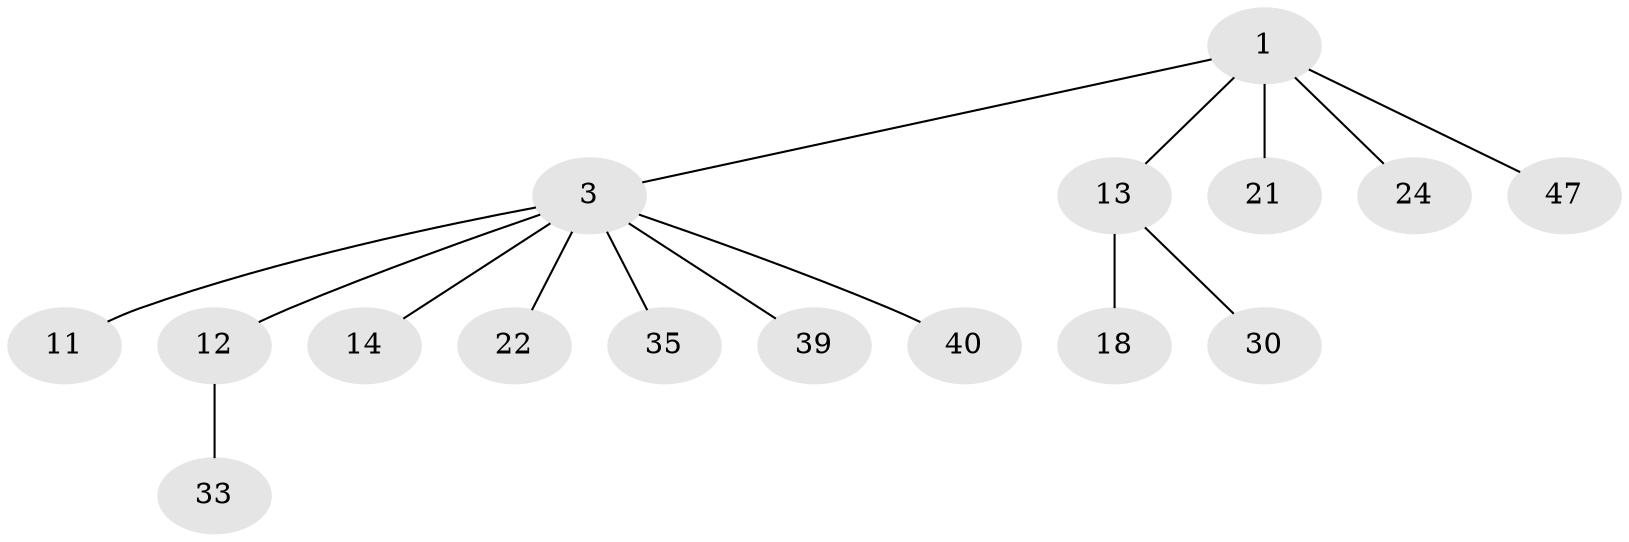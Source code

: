 // original degree distribution, {9: 0.018518518518518517, 4: 0.09259259259259259, 3: 0.05555555555555555, 1: 0.5740740740740741, 2: 0.2037037037037037, 5: 0.05555555555555555}
// Generated by graph-tools (version 1.1) at 2025/19/03/04/25 18:19:17]
// undirected, 16 vertices, 15 edges
graph export_dot {
graph [start="1"]
  node [color=gray90,style=filled];
  1 [super="+2+4+36+46+48+52+25+7"];
  3 [super="+5+6"];
  11 [super="+26"];
  12 [super="+31"];
  13 [super="+16+43+20+27"];
  14;
  18;
  21;
  22 [super="+37+41+44+29"];
  24;
  30;
  33;
  35;
  39;
  40;
  47;
  1 -- 13;
  1 -- 24;
  1 -- 3;
  1 -- 47;
  1 -- 21;
  3 -- 35;
  3 -- 22;
  3 -- 39;
  3 -- 40;
  3 -- 11;
  3 -- 12;
  3 -- 14;
  12 -- 33;
  13 -- 18;
  13 -- 30;
}
